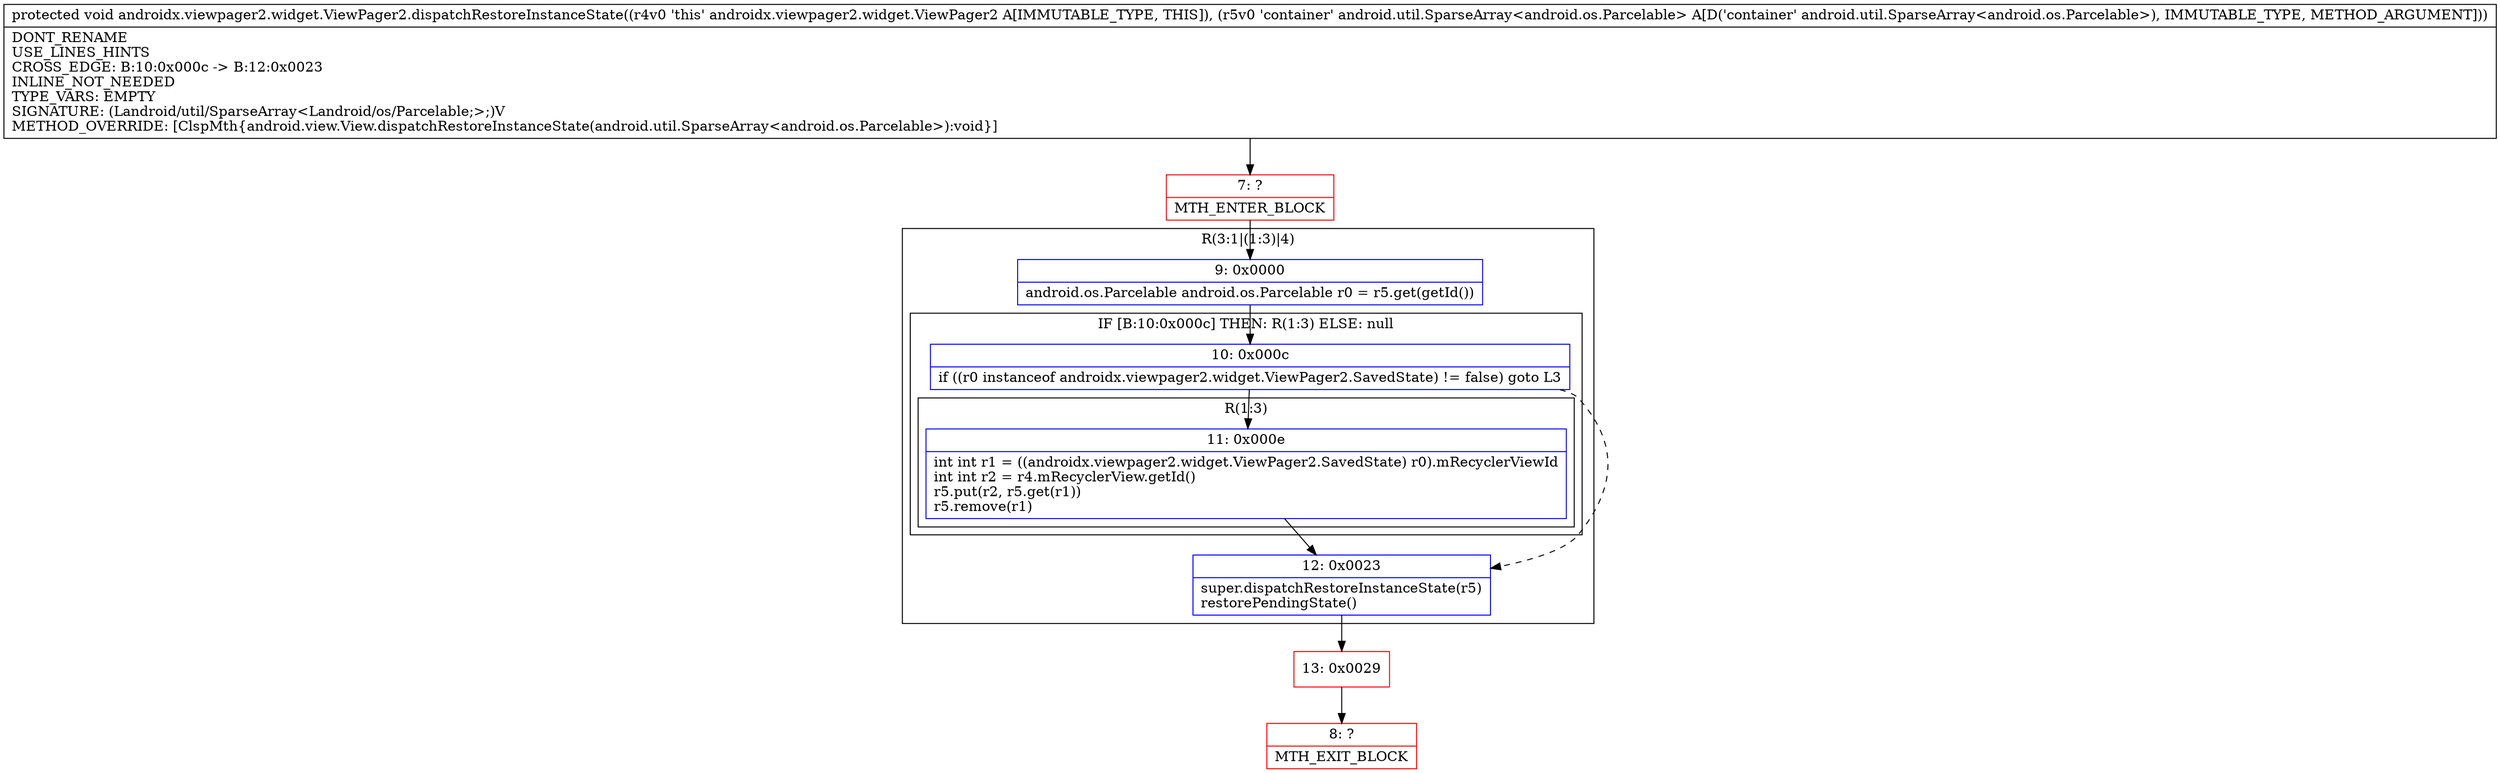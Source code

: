 digraph "CFG forandroidx.viewpager2.widget.ViewPager2.dispatchRestoreInstanceState(Landroid\/util\/SparseArray;)V" {
subgraph cluster_Region_501146912 {
label = "R(3:1|(1:3)|4)";
node [shape=record,color=blue];
Node_9 [shape=record,label="{9\:\ 0x0000|android.os.Parcelable android.os.Parcelable r0 = r5.get(getId())\l}"];
subgraph cluster_IfRegion_129537696 {
label = "IF [B:10:0x000c] THEN: R(1:3) ELSE: null";
node [shape=record,color=blue];
Node_10 [shape=record,label="{10\:\ 0x000c|if ((r0 instanceof androidx.viewpager2.widget.ViewPager2.SavedState) != false) goto L3\l}"];
subgraph cluster_Region_1677565259 {
label = "R(1:3)";
node [shape=record,color=blue];
Node_11 [shape=record,label="{11\:\ 0x000e|int int r1 = ((androidx.viewpager2.widget.ViewPager2.SavedState) r0).mRecyclerViewId\lint int r2 = r4.mRecyclerView.getId()\lr5.put(r2, r5.get(r1))\lr5.remove(r1)\l}"];
}
}
Node_12 [shape=record,label="{12\:\ 0x0023|super.dispatchRestoreInstanceState(r5)\lrestorePendingState()\l}"];
}
Node_7 [shape=record,color=red,label="{7\:\ ?|MTH_ENTER_BLOCK\l}"];
Node_13 [shape=record,color=red,label="{13\:\ 0x0029}"];
Node_8 [shape=record,color=red,label="{8\:\ ?|MTH_EXIT_BLOCK\l}"];
MethodNode[shape=record,label="{protected void androidx.viewpager2.widget.ViewPager2.dispatchRestoreInstanceState((r4v0 'this' androidx.viewpager2.widget.ViewPager2 A[IMMUTABLE_TYPE, THIS]), (r5v0 'container' android.util.SparseArray\<android.os.Parcelable\> A[D('container' android.util.SparseArray\<android.os.Parcelable\>), IMMUTABLE_TYPE, METHOD_ARGUMENT]))  | DONT_RENAME\lUSE_LINES_HINTS\lCROSS_EDGE: B:10:0x000c \-\> B:12:0x0023\lINLINE_NOT_NEEDED\lTYPE_VARS: EMPTY\lSIGNATURE: (Landroid\/util\/SparseArray\<Landroid\/os\/Parcelable;\>;)V\lMETHOD_OVERRIDE: [ClspMth\{android.view.View.dispatchRestoreInstanceState(android.util.SparseArray\<android.os.Parcelable\>):void\}]\l}"];
MethodNode -> Node_7;Node_9 -> Node_10;
Node_10 -> Node_11;
Node_10 -> Node_12[style=dashed];
Node_11 -> Node_12;
Node_12 -> Node_13;
Node_7 -> Node_9;
Node_13 -> Node_8;
}

